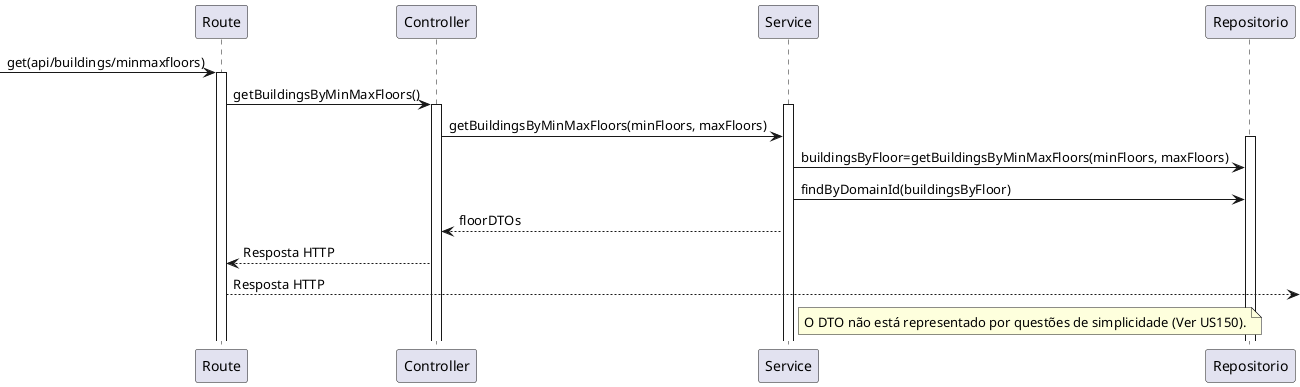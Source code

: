 @startuml US180

participant "Route" as Route
participant "Controller" as Controller
participant "Service" as Service
participant "Repositorio" as Repositorio

 -> Route : get(api/buildings/minmaxfloors)
activate Route
Route -> Controller : getBuildingsByMinMaxFloors()
activate Controller
activate Service
Controller -> Service: getBuildingsByMinMaxFloors(minFloors, maxFloors)
activate Repositorio
Service -> Repositorio : buildingsByFloor=getBuildingsByMinMaxFloors(minFloors, maxFloors)
Service -> Repositorio : findByDomainId(buildingsByFloor)

Service --> Controller : floorDTOs
Controller--> Route : Resposta HTTP
Route --> : Resposta HTTP

note right of Service
O DTO não está representado por questões de simplicidade (Ver US150).
end note
@enduml

